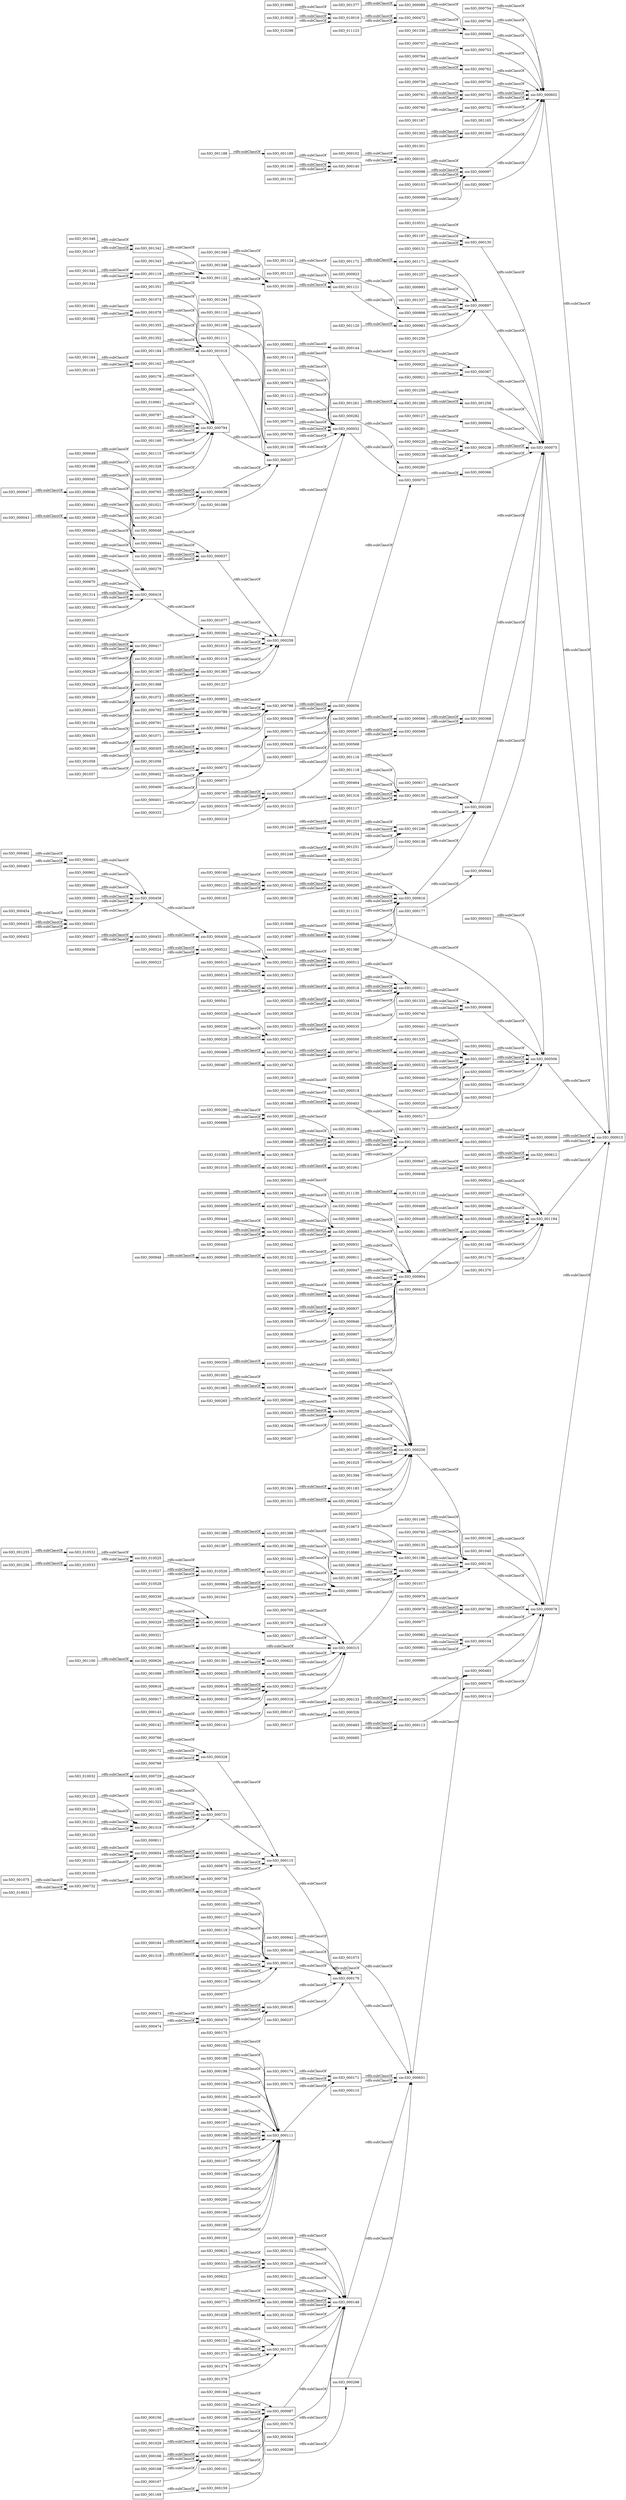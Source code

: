 digraph ar2dtool_diagram { 
rankdir=LR;
size="1000"
node [shape = rectangle, color="black"]; "sio:SIO_001391" "sio:SIO_000929" "sio:SIO_001377" "sio:SIO_001160" "sio:SIO_000613" "sio:SIO_000502" "sio:SIO_000069" "sio:SIO_000529" "sio:SIO_010526" "sio:SIO_000753" "sio:SIO_000170" "sio:SIO_000107" "sio:SIO_000442" "sio:SIO_000141" "sio:SIO_000608" "sio:SIO_000150" "sio:SIO_000521" "sio:SIO_000290" "sio:SIO_000948" "sio:SIO_000654" "sio:SIO_000199" "sio:SIO_001367" "sio:SIO_001032" "sio:SIO_000015" "sio:SIO_000396" "sio:SIO_001041" "sio:SIO_000600" "sio:SIO_000618" "sio:SIO_000977" "sio:SIO_000148" "sio:SIO_000940" "sio:SIO_000432" "sio:SIO_011123" "sio:SIO_000239" "sio:SIO_001070" "sio:SIO_001123" "sio:SIO_000282" "sio:SIO_000786" "sio:SIO_000933" "sio:SIO_000104" "sio:SIO_001183" "sio:SIO_000304" "sio:SIO_000184" "sio:SIO_001099" "sio:SIO_000732" "sio:SIO_001318" "sio:SIO_000913" "sio:SIO_010031" "sio:SIO_000439" "sio:SIO_000133" "sio:SIO_000164" "sio:SIO_010532" "sio:SIO_000049" "sio:SIO_000142" "sio:SIO_000510" "sio:SIO_000169" "sio:SIO_001255" "sio:SIO_000770" "sio:SIO_000419" "sio:SIO_000742" "sio:SIO_000113" "sio:SIO_001166" "sio:SIO_000431" "sio:SIO_001346" "sio:SIO_000320" "sio:SIO_000759" "sio:SIO_000448" "sio:SIO_001115" "sio:SIO_000337" "sio:SIO_001004" "sio:SIO_001021" "sio:SIO_000265" "sio:SIO_000626" "sio:SIO_000296" "sio:SIO_000515" "sio:SIO_000440" "sio:SIO_001302" "sio:SIO_001382" "sio:SIO_000912" "sio:SIO_000262" "sio:SIO_000163" "sio:SIO_001331" "sio:SIO_000729" "sio:SIO_000079" "sio:SIO_000057" "sio:SIO_011131" "sio:SIO_000040" "sio:SIO_000922" "sio:SIO_001389" "sio:SIO_001172" "sio:SIO_000507" "sio:SIO_000201" "sio:SIO_000173" "sio:SIO_001088" "sio:SIO_000767" "sio:SIO_000445" "sio:SIO_000089" "sio:SIO_000461" "sio:SIO_000902" "sio:SIO_001003" "sio:SIO_001350" "sio:SIO_000153" "sio:SIO_000038" "sio:SIO_000750" "sio:SIO_000295" "sio:SIO_000669" "sio:SIO_001013" "sio:SIO_000401" "sio:SIO_000073" "sio:SIO_000437" "sio:SIO_000326" "sio:SIO_000904" "sio:SIO_001073" "sio:SIO_000155" "sio:SIO_000285" "sio:SIO_011130" "sio:SIO_000504" "sio:SIO_001328" "sio:SIO_001388" "sio:SIO_001171" "sio:SIO_000200" "sio:SIO_001251" "sio:SIO_000983" "sio:SIO_001371" "sio:SIO_000764" "sio:SIO_000109" "sio:SIO_000460" "sio:SIO_001260" "sio:SIO_001188" "sio:SIO_000309" "sio:SIO_000152" "sio:SIO_001320" "sio:SIO_000569" "sio:SIO_000458" "sio:SIO_011120" "sio:SIO_001369" "sio:SIO_000138" "sio:SIO_000101" "sio:SIO_000930" "sio:SIO_000470" "sio:SIO_001043" "sio:SIO_000301" "sio:SIO_000181" "sio:SIO_000070" "sio:SIO_000287" "sio:SIO_000648" "sio:SIO_000190" "sio:SIO_001315" "sio:SIO_010065" "sio:SIO_001169" "sio:SIO_000434" "sio:SIO_000450" "sio:SIO_001072" "sio:SIO_000525" "sio:SIO_001081" "sio:SIO_000284" "sio:SIO_001325" "sio:SIO_000980" "sio:SIO_001185" "sio:SIO_000638" "sio:SIO_000944" "sio:SIO_001019" "sio:SIO_001385" "sio:SIO_000195" "sio:SIO_000566" "sio:SIO_001062" "sio:SIO_000091" "sio:SIO_001334" "sio:SIO_000144" "sio:SIO_000512" "sio:SIO_000043" "sio:SIO_000953" "sio:SIO_001168" "sio:SIO_001057" "sio:SIO_000522" "sio:SIO_001117" "sio:SIO_000466" "sio:SIO_000623" "sio:SIO_000683" "sio:SIO_000539" "sio:SIO_000127" "sio:SIO_000360" "sio:SIO_000298" "sio:SIO_000117" "sio:SIO_000762" "sio:SIO_000936" "sio:SIO_000331" "sio:SIO_010028" "sio:SIO_001384" "sio:SIO_000897" "sio:SIO_000160" "sio:SIO_000531" "sio:SIO_000045" "sio:SIO_000367" "sio:SIO_000076" "sio:SIO_010673" "sio:SIO_001119" "sio:SIO_001061" "sio:SIO_000791" "sio:SIO_001333" "sio:SIO_000136" "sio:SIO_001249" "sio:SIO_001162" "sio:SIO_001342" "sio:SIO_000545" "sio:SIO_000755" "sio:SIO_001078" "sio:SIO_001258" "sio:SIO_000042" "sio:SIO_000259" "sio:SIO_001111" "sio:SIO_000509" "sio:SIO_001027" "sio:SIO_000769" "sio:SIO_001374" "sio:SIO_000463" "sio:SIO_000080" "sio:SIO_001323" "sio:SIO_000501" "sio:SIO_010383" "sio:SIO_000602" "sio:SIO_000761" "sio:SIO_000518" "sio:SIO_000979" "sio:SIO_000942" "sio:SIO_000193" "sio:SIO_000530" "sio:SIO_000075" "sio:SIO_001243" "sio:SIO_010068" "sio:SIO_000328" "sio:SIO_001376" "sio:SIO_000455" "sio:SIO_000612" "sio:SIO_000179" "sio:SIO_001075" "sio:SIO_000528" "sio:SIO_000429" "sio:SIO_000788" "sio:SIO_000085" "sio:SIO_000106" "sio:SIO_000441" "sio:SIO_000140" "sio:SIO_000056" "sio:SIO_001373" "sio:SIO_000176" "sio:SIO_000520" "sio:SIO_001108" "sio:SIO_001322" "sio:SIO_001031" "sio:SIO_000094" "sio:SIO_010298" "sio:SIO_001100" "sio:SIO_001016" "sio:SIO_000192" "sio:SIO_000238" "sio:SIO_010067" "sio:SIO_000452" "sio:SIO_000281" "sio:SIO_000178" "sio:SIO_000527" "sio:SIO_000428" "sio:SIO_000907" "sio:SIO_001083" "sio:SIO_001355" "sio:SIO_000257" "sio:SIO_000158" "sio:SIO_000731" "sio:SIO_000305" "sio:SIO_001254" "sio:SIO_000438" "sio:SIO_000917" "sio:SIO_001387" "sio:SIO_000620" "sio:SIO_001396" "sio:SIO_001365" "sio:SIO_000168" "sio:SIO_000013" "sio:SIO_001064" "sio:SIO_000418" "sio:SIO_000114" "sio:SIO_001165" "sio:SIO_000430" "sio:SIO_001345" "sio:SIO_000473" "sio:SIO_000447" "sio:SIO_001114" "sio:SIO_000280" "sio:SIO_000670" "sio:SIO_001020" "sio:SIO_000468" "sio:SIO_000625" "sio:SIO_000752" "sio:SIO_000083" "sio:SIO_001301" "sio:SIO_001330" "sio:SIO_000119" "sio:SIO_001246" "sio:SIO_000911" "sio:SIO_000403" "sio:SIO_000947" "sio:SIO_000938" "sio:SIO_000916" "sio:SIO_000319" "sio:SIO_000261" "sio:SIO_000162" "sio:SIO_000728" "sio:SIO_000189" "sio:SIO_000533" "sio:SIO_000078" "sio:SIO_000167" "sio:SIO_000653" "sio:SIO_000198" "sio:SIO_000417" "sio:SIO_000111" "sio:SIO_001344" "sio:SIO_001164" "sio:SIO_000617" "sio:SIO_001053" "sio:SIO_000147" "sio:SIO_000757" "sio:SIO_000766" "sio:SIO_001089" "sio:SIO_001113" "sio:SIO_001029" "sio:SIO_001122" "sio:SIO_000535" "sio:SIO_000585" "sio:SIO_001300" "sio:SIO_000932" "sio:SIO_000299" "sio:SIO_000082" "sio:SIO_000785" "sio:SIO_000686" "sio:SIO_000103" "sio:SIO_001380" "sio:SIO_000183" "sio:SIO_001317" "sio:SIO_000099" "sio:SIO_000279" "sio:SIO_000318" "sio:SIO_001245" "sio:SIO_000048" "sio:SIO_000541" "sio:SIO_010531" "sio:SIO_000457" "sio:SIO_000939" "sio:SIO_000741" "sio:SIO_001327" "sio:SIO_001170" "sio:SIO_001197" "sio:SIO_000982" "sio:SIO_001370" "sio:SIO_000108" "sio:SIO_001187" "sio:SIO_000308" "sio:SIO_000151" "sio:SIO_000368" "sio:SIO_010019" "sio:SIO_000067" "sio:SIO_000568" "sio:SIO_000423" "sio:SIO_000264" "sio:SIO_000100" "sio:SIO_000514" "sio:SIO_000180" "sio:SIO_001042" "sio:SIO_001069" "sio:SIO_000647" "sio:SIO_001314" "sio:SIO_001018" "sio:SIO_001071" "sio:SIO_000524" "sio:SIO_001191" "sio:SIO_000009" "sio:SIO_001352" "sio:SIO_000129" "sio:SIO_010061" "sio:SIO_000921" "sio:SIO_000675" "sio:SIO_000909" "sio:SIO_010528" "sio:SIO_000052" "sio:SIO_000172" "sio:SIO_000519" "sio:SIO_000952" "sio:SIO_000444" "sio:SIO_000088" "sio:SIO_000333" "sio:SIO_000032" "sio:SIO_000121" "sio:SIO_000010" "sio:SIO_000037" "sio:SIO_000090" "sio:SIO_000622" "sio:SIO_000511" "sio:SIO_000771" "sio:SIO_000116" "sio:SIO_001167" "sio:SIO_001347" "sio:SIO_000316" "sio:SIO_000449" "sio:SIO_001116" "sio:SIO_000903" "sio:SIO_000465" "sio:SIO_000154" "sio:SIO_010525" "sio:SIO_000503" "sio:SIO_000754" "sio:SIO_001250" "sio:SIO_000935" "sio:SIO_001349" "sio:SIO_010053" "sio:SIO_001383" "sio:SIO_000366" "sio:SIO_000186" "sio:SIO_000031" "sio:SIO_001332" "sio:SIO_000792" "sio:SIO_000135" "sio:SIO_001248" "sio:SIO_001368" "sio:SIO_001257" "sio:SIO_001077" "sio:SIO_001040" "sio:SIO_000041" "sio:SIO_001110" "sio:SIO_000619" "sio:SIO_000978" "sio:SIO_000508" "sio:SIO_000359" "sio:SIO_001026" "sio:SIO_000433" "sio:SIO_000768" "sio:SIO_000693" "sio:SIO_001124" "sio:SIO_000500" "sio:SIO_001324" "sio:SIO_000934" "sio:SIO_000267" "sio:SIO_000760" "sio:SIO_000787" "sio:SIO_000688" "sio:SIO_000517" "sio:SIO_000105" "sio:SIO_001184" "sio:SIO_000943" "sio:SIO_000185" "sio:SIO_000074" "sio:SIO_001319" "sio:SIO_000194" "sio:SIO_000914" "sio:SIO_000565" "sio:SIO_010032" "sio:SIO_000454" "sio:SIO_000329" "sio:SIO_000165" "sio:SIO_000143" "sio:SIO_010533" "sio:SIO_001194" "sio:SIO_001256" "sio:SIO_000743" "sio:SIO_000789" "sio:SIO_000483" "sio:SIO_000924" "sio:SIO_001025" "sio:SIO_001056" "sio:SIO_000321" "sio:SIO_001372" "sio:SIO_000175" "sio:SIO_000237" "sio:SIO_001189" "sio:SIO_001107" "sio:SIO_001321" "sio:SIO_000266" "sio:SIO_000297" "sio:SIO_001121" "sio:SIO_000516" "sio:SIO_000275" "sio:SIO_000993" "sio:SIO_000302" "sio:SIO_000330" "sio:SIO_000191" "sio:SIO_010066" "sio:SIO_000391" "sio:SIO_000453" "sio:SIO_000526" "sio:SIO_000906" "sio:SIO_001082" "sio:SIO_001354" "sio:SIO_000256" "sio:SIO_000157" "sio:SIO_000923" "sio:SIO_000506" "sio:SIO_000174" "sio:SIO_001253" "sio:SIO_000446" "sio:SIO_000462" "sio:SIO_001351" "sio:SIO_000012" "sio:SIO_000039" "sio:SIO_001065" "sio:SIO_001337" "sio:SIO_001120" "sio:SIO_000472" "sio:SIO_000072" "sio:SIO_000289" "sio:SIO_000402" "sio:SIO_000327" "sio:SIO_000467" "sio:SIO_001074" "sio:SIO_000156" "sio:SIO_000505" "sio:SIO_001252" "sio:SIO_000705" "sio:SIO_000937" "sio:SIO_000765" "sio:SIO_001261" "sio:SIO_000915" "sio:SIO_000946" "sio:SIO_000188" "sio:SIO_001394" "sio:SIO_000166" "sio:SIO_000534" "sio:SIO_000197" "sio:SIO_001030" "sio:SIO_000794" "sio:SIO_000459" "sio:SIO_000137" "sio:SIO_001163" "sio:SIO_000616" "sio:SIO_001343" "sio:SIO_000471" "sio:SIO_001079" "sio:SIO_001259" "sio:SIO_000071" "sio:SIO_001112" "sio:SIO_001028" "sio:SIO_000435" "sio:SIO_000451" "sio:SIO_001080" "sio:SIO_000220" "sio:SIO_000081" "sio:SIO_000931" "sio:SIO_000102" "sio:SIO_000981" "sio:SIO_000182" "sio:SIO_000730" "sio:SIO_001316" "sio:SIO_000098" "sio:SIO_000317" "sio:SIO_000945" "sio:SIO_001386" "sio:SIO_000131" "sio:SIO_001244" "sio:SIO_000651" "sio:SIO_000196" "sio:SIO_000047" "sio:SIO_000540" "sio:SIO_000567" "sio:SIO_000456" "sio:SIO_001063" "sio:SIO_000740" "sio:SIO_001335" "sio:SIO_001196" "sio:SIO_001241" "sio:SIO_000044" "sio:SIO_000400" "sio:SIO_001058" "sio:SIO_000177" "sio:SIO_000523" "sio:SIO_001109" "sio:SIO_000263" "sio:SIO_000513" "sio:SIO_000964" "sio:SIO_001068" "sio:SIO_000097" "sio:SIO_000118" "sio:SIO_000763" "sio:SIO_000910" "sio:SIO_001017" "sio:SIO_000130" "sio:SIO_000811" "sio:SIO_000161" "sio:SIO_001118" "sio:SIO_000046" "sio:SIO_000532" "sio:SIO_000077" "sio:SIO_001190" "sio:SIO_000110" "sio:SIO_001161" "sio:SIO_010060" "sio:SIO_000920" "sio:SIO_000908" "sio:SIO_010527" "sio:SIO_000756" "sio:SIO_000258" "sio:SIO_000171" "sio:SIO_000159" "sio:SIO_000443" "sio:SIO_000087" "sio:SIO_000306" "sio:SIO_000493" "sio:SIO_000898" "sio:SIO_000120" "sio:SIO_001375" "sio:SIO_000464" "sio:SIO_000621" "sio:SIO_000546" "sio:SIO_000115" "sio:SIO_000315" "sio:SIO_000474" "sio:SIO_001348" ; /*classes style*/
	"sio:SIO_000920" -> "sio:SIO_000367" [ label = "rdfs:subClassOf" ];
	"sio:SIO_000177" -> "sio:SIO_000944" [ label = "rdfs:subClassOf" ];
	"sio:SIO_000569" -> "sio:SIO_000368" [ label = "rdfs:subClassOf" ];
	"sio:SIO_000443" -> "sio:SIO_000083" [ label = "rdfs:subClassOf" ];
	"sio:SIO_001068" -> "sio:SIO_000403" [ label = "rdfs:subClassOf" ];
	"sio:SIO_000147" -> "sio:SIO_000133" [ label = "rdfs:subClassOf" ];
	"sio:SIO_000539" -> "sio:SIO_000511" [ label = "rdfs:subClassOf" ];
	"sio:SIO_001334" -> "sio:SIO_000511" [ label = "rdfs:subClassOf" ];
	"sio:SIO_000328" -> "sio:SIO_000115" [ label = "rdfs:subClassOf" ];
	"sio:SIO_001249" -> "sio:SIO_001254" [ label = "rdfs:subClassOf" ];
	"sio:SIO_001249" -> "sio:SIO_001253" [ label = "rdfs:subClassOf" ];
	"sio:SIO_001123" -> "sio:SIO_001121" [ label = "rdfs:subClassOf" ];
	"sio:SIO_000117" -> "sio:SIO_000116" [ label = "rdfs:subClassOf" ];
	"sio:SIO_000509" -> "sio:SIO_000532" [ label = "rdfs:subClassOf" ];
	"sio:SIO_010528" -> "sio:SIO_010526" [ label = "rdfs:subClassOf" ];
	"sio:SIO_000189" -> "sio:SIO_000111" [ label = "rdfs:subClassOf" ];
	"sio:SIO_000540" -> "sio:SIO_000516" [ label = "rdfs:subClassOf" ];
	"sio:SIO_000932" -> "sio:SIO_000911" [ label = "rdfs:subClassOf" ];
	"sio:SIO_000455" -> "sio:SIO_000450" [ label = "rdfs:subClassOf" ];
	"sio:SIO_001376" -> "sio:SIO_001373" [ label = "rdfs:subClassOf" ];
	"sio:SIO_001250" -> "sio:SIO_000897" [ label = "rdfs:subClassOf" ];
	"sio:SIO_001165" -> "sio:SIO_000602" [ label = "rdfs:subClassOf" ];
	"sio:SIO_000510" -> "sio:SIO_000612" [ label = "rdfs:subClassOf" ];
	"sio:SIO_000159" -> "sio:SIO_000087" [ label = "rdfs:subClassOf" ];
	"sio:SIO_000902" -> "sio:SIO_000458" [ label = "rdfs:subClassOf" ];
	"sio:SIO_001346" -> "sio:SIO_001342" [ label = "rdfs:subClassOf" ];
	"sio:SIO_000129" -> "sio:SIO_000148" [ label = "rdfs:subClassOf" ];
	"sio:SIO_000190" -> "sio:SIO_000111" [ label = "rdfs:subClassOf" ];
	"sio:SIO_001316" -> "sio:SIO_000150" [ label = "rdfs:subClassOf" ];
	"sio:SIO_000763" -> "sio:SIO_000762" [ label = "rdfs:subClassOf" ];
	"sio:SIO_000160" -> "sio:SIO_000162" [ label = "rdfs:subClassOf" ];
	"sio:SIO_001081" -> "sio:SIO_001078" [ label = "rdfs:subClassOf" ];
	"sio:SIO_000944" -> "sio:SIO_000075" [ label = "rdfs:subClassOf" ];
	"sio:SIO_000075" -> "sio:SIO_000015" [ label = "rdfs:subClassOf" ];
	"sio:SIO_000467" -> "sio:SIO_000743" [ label = "rdfs:subClassOf" ];
	"sio:SIO_001388" -> "sio:SIO_001385" [ label = "rdfs:subClassOf" ];
	"sio:SIO_000256" -> "sio:SIO_000136" [ label = "rdfs:subClassOf" ];
	"sio:SIO_000648" -> "sio:SIO_000510" [ label = "rdfs:subClassOf" ];
	"sio:SIO_000130" -> "sio:SIO_000075" [ label = "rdfs:subClassOf" ];
	"sio:SIO_000522" -> "sio:SIO_000521" [ label = "rdfs:subClassOf" ];
	"sio:SIO_000914" -> "sio:SIO_000912" [ label = "rdfs:subClassOf" ];
	"sio:SIO_000045" -> "sio:SIO_000044" [ label = "rdfs:subClassOf" ];
	"sio:SIO_000437" -> "sio:SIO_000507" [ label = "rdfs:subClassOf" ];
	"sio:SIO_000618" -> "sio:SIO_000090" [ label = "rdfs:subClassOf" ];
	"sio:SIO_000100" -> "sio:SIO_000097" [ label = "rdfs:subClassOf" ];
	"sio:SIO_001021" -> "sio:SIO_000638" [ label = "rdfs:subClassOf" ];
	"sio:SIO_011120" -> "sio:SIO_000396" [ label = "rdfs:subClassOf" ];
	"sio:SIO_001328" -> "sio:SIO_000794" [ label = "rdfs:subClassOf" ];
	"sio:SIO_001117" -> "sio:SIO_000150" [ label = "rdfs:subClassOf" ];
	"sio:SIO_000298" -> "sio:SIO_000651" [ label = "rdfs:subClassOf" ];
	"sio:SIO_000172" -> "sio:SIO_000328" [ label = "rdfs:subClassOf" ];
	"sio:SIO_000087" -> "sio:SIO_000148" [ label = "rdfs:subClassOf" ];
	"sio:SIO_001063" -> "sio:SIO_000620" [ label = "rdfs:subClassOf" ];
	"sio:SIO_001189" -> "sio:SIO_000140" [ label = "rdfs:subClassOf" ];
	"sio:SIO_000142" -> "sio:SIO_000141" [ label = "rdfs:subClassOf" ];
	"sio:SIO_000534" -> "sio:SIO_000511" [ label = "rdfs:subClassOf" ];
	"sio:SIO_000057" -> "sio:SIO_000056" [ label = "rdfs:subClassOf" ];
	"sio:SIO_000449" -> "sio:SIO_000448" [ label = "rdfs:subClassOf" ];
	"sio:SIO_001244" -> "sio:SIO_001243" [ label = "rdfs:subClassOf" ];
	"sio:SIO_000238" -> "sio:SIO_000075" [ label = "rdfs:subClassOf" ];
	"sio:SIO_000504" -> "sio:SIO_000506" [ label = "rdfs:subClassOf" ];
	"sio:SIO_000419" -> "sio:SIO_000080" [ label = "rdfs:subClassOf" ];
	"sio:SIO_000787" -> "sio:SIO_000794" [ label = "rdfs:subClassOf" ];
	"sio:SIO_001190" -> "sio:SIO_000140" [ label = "rdfs:subClassOf" ];
	"sio:SIO_001003" -> "sio:SIO_001004" [ label = "rdfs:subClassOf" ];
	"sio:SIO_000184" -> "sio:SIO_000183" [ label = "rdfs:subClassOf" ];
	"sio:SIO_000450" -> "sio:SIO_000521" [ label = "rdfs:subClassOf" ];
	"sio:SIO_000099" -> "sio:SIO_000097" [ label = "rdfs:subClassOf" ];
	"sio:SIO_001371" -> "sio:SIO_001373" [ label = "rdfs:subClassOf" ];
	"sio:SIO_000757" -> "sio:SIO_000753" [ label = "rdfs:subClassOf" ];
	"sio:SIO_001160" -> "sio:SIO_000794" [ label = "rdfs:subClassOf" ];
	"sio:SIO_001075" -> "sio:SIO_000732" [ label = "rdfs:subClassOf" ];
	"sio:SIO_000154" -> "sio:SIO_000087" [ label = "rdfs:subClassOf" ];
	"sio:SIO_000546" -> "sio:SIO_000616" [ label = "rdfs:subClassOf" ];
	"sio:SIO_000546" -> "sio:SIO_000506" [ label = "rdfs:subClassOf" ];
	"sio:SIO_000938" -> "sio:SIO_000937" [ label = "rdfs:subClassOf" ];
	"sio:SIO_000069" -> "sio:SIO_000602" [ label = "rdfs:subClassOf" ];
	"sio:SIO_001256" -> "sio:SIO_010533" [ label = "rdfs:subClassOf" ];
	"sio:SIO_000516" -> "sio:SIO_000511" [ label = "rdfs:subClassOf" ];
	"sio:SIO_000908" -> "sio:SIO_000934" [ label = "rdfs:subClassOf" ];
	"sio:SIO_000039" -> "sio:SIO_000038" [ label = "rdfs:subClassOf" ];
	"sio:SIO_000305" -> "sio:SIO_000613" [ label = "rdfs:subClassOf" ];
	"sio:SIO_001100" -> "sio:SIO_000626" [ label = "rdfs:subClassOf" ];
	"sio:SIO_000281" -> "sio:SIO_000238" [ label = "rdfs:subClassOf" ];
	"sio:SIO_000196" -> "sio:SIO_000111" [ label = "rdfs:subClassOf" ];
	"sio:SIO_000009" -> "sio:SIO_000015" [ label = "rdfs:subClassOf" ];
	"sio:SIO_010028" -> "sio:SIO_010019" [ label = "rdfs:subClassOf" ];
	"sio:SIO_000070" -> "sio:SIO_000366" [ label = "rdfs:subClassOf" ];
	"sio:SIO_000462" -> "sio:SIO_000461" [ label = "rdfs:subClassOf" ];
	"sio:SIO_001383" -> "sio:SIO_000120" [ label = "rdfs:subClassOf" ];
	"sio:SIO_000769" -> "sio:SIO_000052" [ label = "rdfs:subClassOf" ];
	"sio:SIO_001172" -> "sio:SIO_001171" [ label = "rdfs:subClassOf" ];
	"sio:SIO_000166" -> "sio:SIO_000165" [ label = "rdfs:subClassOf" ];
	"sio:SIO_000040" -> "sio:SIO_000038" [ label = "rdfs:subClassOf" ];
	"sio:SIO_000432" -> "sio:SIO_000417" [ label = "rdfs:subClassOf" ];
	"sio:SIO_000613" -> "sio:SIO_000788" [ label = "rdfs:subClassOf" ];
	"sio:SIO_000981" -> "sio:SIO_000104" [ label = "rdfs:subClassOf" ];
	"sio:SIO_001057" -> "sio:SIO_001071" [ label = "rdfs:subClassOf" ];
	"sio:SIO_000136" -> "sio:SIO_000078" [ label = "rdfs:subClassOf" ];
	"sio:SIO_000528" -> "sio:SIO_000527" [ label = "rdfs:subClassOf" ];
	"sio:SIO_000010" -> "sio:SIO_000009" [ label = "rdfs:subClassOf" ];
	"sio:SIO_000402" -> "sio:SIO_000072" [ label = "rdfs:subClassOf" ];
	"sio:SIO_001323" -> "sio:SIO_000731" [ label = "rdfs:subClassOf" ];
	"sio:SIO_000317" -> "sio:SIO_000315" [ label = "rdfs:subClassOf" ];
	"sio:SIO_000770" -> "sio:SIO_000052" [ label = "rdfs:subClassOf" ];
	"sio:SIO_001112" -> "sio:SIO_000052" [ label = "rdfs:subClassOf" ];
	"sio:SIO_000106" -> "sio:SIO_000087" [ label = "rdfs:subClassOf" ];
	"sio:SIO_001027" -> "sio:SIO_000088" [ label = "rdfs:subClassOf" ];
	"sio:SIO_000082" -> "sio:SIO_000081" [ label = "rdfs:subClassOf" ];
	"sio:SIO_000474" -> "sio:SIO_000470" [ label = "rdfs:subClassOf" ];
	"sio:SIO_000740" -> "sio:SIO_000608" [ label = "rdfs:subClassOf" ];
	"sio:SIO_000263" -> "sio:SIO_000259" [ label = "rdfs:subClassOf" ];
	"sio:SIO_001184" -> "sio:SIO_001018" [ label = "rdfs:subClassOf" ];
	"sio:SIO_000921" -> "sio:SIO_000367" [ label = "rdfs:subClassOf" ];
	"sio:SIO_000178" -> "sio:SIO_000794" [ label = "rdfs:subClassOf" ];
	"sio:SIO_001099" -> "sio:SIO_000625" [ label = "rdfs:subClassOf" ];
	"sio:SIO_000052" -> "sio:SIO_000070" [ label = "rdfs:subClassOf" ];
	"sio:SIO_000444" -> "sio:SIO_000443" [ label = "rdfs:subClassOf" ];
	"sio:SIO_001365" -> "sio:SIO_000258" [ label = "rdfs:subClassOf" ];
	"sio:SIO_000359" -> "sio:SIO_001053" [ label = "rdfs:subClassOf" ];
	"sio:SIO_000625" -> "sio:SIO_000600" [ label = "rdfs:subClassOf" ];
	"sio:SIO_000148" -> "sio:SIO_000651" [ label = "rdfs:subClassOf" ];
	"sio:SIO_001069" -> "sio:SIO_000403" [ label = "rdfs:subClassOf" ];
	"sio:SIO_000993" -> "sio:SIO_000897" [ label = "rdfs:subClassOf" ];
	"sio:SIO_001335" -> "sio:SIO_000507" [ label = "rdfs:subClassOf" ];
	"sio:SIO_000329" -> "sio:SIO_000320" [ label = "rdfs:subClassOf" ];
	"sio:SIO_001124" -> "sio:SIO_001121" [ label = "rdfs:subClassOf" ];
	"sio:SIO_000118" -> "sio:SIO_000116" [ label = "rdfs:subClassOf" ];
	"sio:SIO_000094" -> "sio:SIO_000075" [ label = "rdfs:subClassOf" ];
	"sio:SIO_000360" -> "sio:SIO_000256" [ label = "rdfs:subClassOf" ];
	"sio:SIO_000752" -> "sio:SIO_000602" [ label = "rdfs:subClassOf" ];
	"sio:SIO_000275" -> "sio:SIO_000483" [ label = "rdfs:subClassOf" ];
	"sio:SIO_001196" -> "sio:SIO_000136" [ label = "rdfs:subClassOf" ];
	"sio:SIO_001070" -> "sio:SIO_000367" [ label = "rdfs:subClassOf" ];
	"sio:SIO_000541" -> "sio:SIO_000540" [ label = "rdfs:subClassOf" ];
	"sio:SIO_000933" -> "sio:SIO_000904" [ label = "rdfs:subClassOf" ];
	"sio:SIO_000456" -> "sio:SIO_000455" [ label = "rdfs:subClassOf" ];
	"sio:SIO_001377" -> "sio:SIO_000089" [ label = "rdfs:subClassOf" ];
	"sio:SIO_000330" -> "sio:SIO_000320" [ label = "rdfs:subClassOf" ];
	"sio:SIO_001251" -> "sio:SIO_001246" [ label = "rdfs:subClassOf" ];
	"sio:SIO_001166" -> "sio:SIO_000136" [ label = "rdfs:subClassOf" ];
	"sio:SIO_001040" -> "sio:SIO_000078" [ label = "rdfs:subClassOf" ];
	"sio:SIO_000511" -> "sio:SIO_000608" [ label = "rdfs:subClassOf" ];
	"sio:SIO_000903" -> "sio:SIO_000458" [ label = "rdfs:subClassOf" ];
	"sio:SIO_010053" -> "sio:SIO_001196" [ label = "rdfs:subClassOf" ];
	"sio:SIO_001347" -> "sio:SIO_001342" [ label = "rdfs:subClassOf" ];
	"sio:SIO_000794" -> "sio:SIO_000257" [ label = "rdfs:subClassOf" ];
	"sio:SIO_000191" -> "sio:SIO_000111" [ label = "rdfs:subClassOf" ];
	"sio:SIO_001317" -> "sio:SIO_000116" [ label = "rdfs:subClassOf" ];
	"sio:SIO_000764" -> "sio:SIO_000762" [ label = "rdfs:subClassOf" ];
	"sio:SIO_000287" -> "sio:SIO_000009" [ label = "rdfs:subClassOf" ];
	"sio:SIO_000161" -> "sio:SIO_000087" [ label = "rdfs:subClassOf" ];
	"sio:SIO_001082" -> "sio:SIO_001078" [ label = "rdfs:subClassOf" ];
	"sio:SIO_000945" -> "sio:SIO_001332" [ label = "rdfs:subClassOf" ];
	"sio:SIO_000076" -> "sio:SIO_000091" [ label = "rdfs:subClassOf" ];
	"sio:SIO_000468" -> "sio:SIO_000448" [ label = "rdfs:subClassOf" ];
	"sio:SIO_001389" -> "sio:SIO_001388" [ label = "rdfs:subClassOf" ];
	"sio:SIO_000257" -> "sio:SIO_000052" [ label = "rdfs:subClassOf" ];
	"sio:SIO_000915" -> "sio:SIO_000912" [ label = "rdfs:subClassOf" ];
	"sio:SIO_000131" -> "sio:SIO_000130" [ label = "rdfs:subClassOf" ];
	"sio:SIO_000523" -> "sio:SIO_000522" [ label = "rdfs:subClassOf" ];
	"sio:SIO_010065" -> "sio:SIO_010019" [ label = "rdfs:subClassOf" ];
	"sio:SIO_000046" -> "sio:SIO_000044" [ label = "rdfs:subClassOf" ];
	"sio:SIO_000438" -> "sio:SIO_000056" [ label = "rdfs:subClassOf" ];
	"sio:SIO_000619" -> "sio:SIO_000012" [ label = "rdfs:subClassOf" ];
	"sio:SIO_000101" -> "sio:SIO_000097" [ label = "rdfs:subClassOf" ];
	"sio:SIO_001118" -> "sio:SIO_000150" [ label = "rdfs:subClassOf" ];
	"sio:SIO_000299" -> "sio:SIO_000298" [ label = "rdfs:subClassOf" ];
	"sio:SIO_000173" -> "sio:SIO_000287" [ label = "rdfs:subClassOf" ];
	"sio:SIO_000565" -> "sio:SIO_000566" [ label = "rdfs:subClassOf" ];
	"sio:SIO_000088" -> "sio:SIO_000148" [ label = "rdfs:subClassOf" ];
	"sio:SIO_000620" -> "sio:SIO_000010" [ label = "rdfs:subClassOf" ];
	"sio:SIO_001064" -> "sio:SIO_000620" [ label = "rdfs:subClassOf" ];
	"sio:SIO_000143" -> "sio:SIO_000141" [ label = "rdfs:subClassOf" ];
	"sio:SIO_000535" -> "sio:SIO_000511" [ label = "rdfs:subClassOf" ];
	"sio:SIO_001330" -> "sio:SIO_000069" [ label = "rdfs:subClassOf" ];
	"sio:SIO_001245" -> "sio:SIO_000638" [ label = "rdfs:subClassOf" ];
	"sio:SIO_000239" -> "sio:SIO_000238" [ label = "rdfs:subClassOf" ];
	"sio:SIO_000113" -> "sio:SIO_000483" [ label = "rdfs:subClassOf" ];
	"sio:SIO_000505" -> "sio:SIO_000506" [ label = "rdfs:subClassOf" ];
	"sio:SIO_001300" -> "sio:SIO_000602" [ label = "rdfs:subClassOf" ];
	"sio:SIO_000396" -> "sio:SIO_001194" [ label = "rdfs:subClassOf" ];
	"sio:SIO_000788" -> "sio:SIO_000056" [ label = "rdfs:subClassOf" ];
	"sio:SIO_001191" -> "sio:SIO_000140" [ label = "rdfs:subClassOf" ];
	"sio:SIO_001004" -> "sio:SIO_000360" [ label = "rdfs:subClassOf" ];
	"sio:SIO_000185" -> "sio:SIO_000179" [ label = "rdfs:subClassOf" ];
	"sio:SIO_000451" -> "sio:SIO_000458" [ label = "rdfs:subClassOf" ];
	"sio:SIO_001372" -> "sio:SIO_001373" [ label = "rdfs:subClassOf" ];
	"sio:SIO_000366" -> "sio:SIO_000075" [ label = "rdfs:subClassOf" ];
	"sio:SIO_001161" -> "sio:SIO_000794" [ label = "rdfs:subClassOf" ];
	"sio:SIO_000155" -> "sio:SIO_000087" [ label = "rdfs:subClassOf" ];
	"sio:SIO_000939" -> "sio:SIO_000937" [ label = "rdfs:subClassOf" ];
	"sio:SIO_001342" -> "sio:SIO_001122" [ label = "rdfs:subClassOf" ];
	"sio:SIO_001257" -> "sio:SIO_000897" [ label = "rdfs:subClassOf" ];
	"sio:SIO_000728" -> "sio:SIO_000730" [ label = "rdfs:subClassOf" ];
	"sio:SIO_000602" -> "sio:SIO_000015" [ label = "rdfs:subClassOf" ];
	"sio:SIO_000517" -> "sio:SIO_000505" [ label = "rdfs:subClassOf" ];
	"sio:SIO_000909" -> "sio:SIO_000447" [ label = "rdfs:subClassOf" ];
	"sio:SIO_000493" -> "sio:SIO_000113" [ label = "rdfs:subClassOf" ];
	"sio:SIO_000306" -> "sio:SIO_000148" [ label = "rdfs:subClassOf" ];
	"sio:SIO_000282" -> "sio:SIO_000280" [ label = "rdfs:subClassOf" ];
	"sio:SIO_001016" -> "sio:SIO_001062" [ label = "rdfs:subClassOf" ];
	"sio:SIO_000197" -> "sio:SIO_000111" [ label = "rdfs:subClassOf" ];
	"sio:SIO_000940" -> "sio:SIO_000904" [ label = "rdfs:subClassOf" ];
	"sio:SIO_000071" -> "sio:SIO_000056" [ label = "rdfs:subClassOf" ];
	"sio:SIO_000463" -> "sio:SIO_000461" [ label = "rdfs:subClassOf" ];
	"sio:SIO_001384" -> "sio:SIO_001183" [ label = "rdfs:subClassOf" ];
	"sio:SIO_000910" -> "sio:SIO_000907" [ label = "rdfs:subClassOf" ];
	"sio:SIO_010060" -> "sio:SIO_001196" [ label = "rdfs:subClassOf" ];
	"sio:SIO_000167" -> "sio:SIO_000165" [ label = "rdfs:subClassOf" ];
	"sio:SIO_001088" -> "sio:SIO_000048" [ label = "rdfs:subClassOf" ];
	"sio:SIO_000041" -> "sio:SIO_000038" [ label = "rdfs:subClassOf" ];
	"sio:SIO_000433" -> "sio:SIO_000417" [ label = "rdfs:subClassOf" ];
	"sio:SIO_001354" -> "sio:SIO_000417" [ label = "rdfs:subClassOf" ];
	"sio:SIO_001058" -> "sio:SIO_001072" [ label = "rdfs:subClassOf" ];
	"sio:SIO_000137" -> "sio:SIO_000326" [ label = "rdfs:subClassOf" ];
	"sio:SIO_000529" -> "sio:SIO_000527" [ label = "rdfs:subClassOf" ];
	"sio:SIO_000403" -> "sio:SIO_000620" [ label = "rdfs:subClassOf" ];
	"sio:SIO_000982" -> "sio:SIO_000104" [ label = "rdfs:subClassOf" ];
	"sio:SIO_001324" -> "sio:SIO_001319" [ label = "rdfs:subClassOf" ];
	"sio:SIO_000318" -> "sio:SIO_000013" [ label = "rdfs:subClassOf" ];
	"sio:SIO_000897" -> "sio:SIO_000075" [ label = "rdfs:subClassOf" ];
	"sio:SIO_000771" -> "sio:SIO_000088" [ label = "rdfs:subClassOf" ];
	"sio:SIO_001113" -> "sio:SIO_000052" [ label = "rdfs:subClassOf" ];
	"sio:SIO_000686" -> "sio:SIO_000285" [ label = "rdfs:subClassOf" ];
	"sio:SIO_000107" -> "sio:SIO_000111" [ label = "rdfs:subClassOf" ];
	"sio:SIO_001028" -> "sio:SIO_001026" [ label = "rdfs:subClassOf" ];
	"sio:SIO_000952" -> "sio:SIO_000144" [ label = "rdfs:subClassOf" ];
	"sio:SIO_000083" -> "sio:SIO_000904" [ label = "rdfs:subClassOf" ];
	"sio:SIO_001396" -> "sio:SIO_001080" [ label = "rdfs:subClassOf" ];
	"sio:SIO_000741" -> "sio:SIO_000465" [ label = "rdfs:subClassOf" ];
	"sio:SIO_000264" -> "sio:SIO_000259" [ label = "rdfs:subClassOf" ];
	"sio:SIO_001185" -> "sio:SIO_000731" [ label = "rdfs:subClassOf" ];
	"sio:SIO_000179" -> "sio:SIO_000651" [ label = "rdfs:subClassOf" ];
	"sio:SIO_000179" -> "sio:SIO_000179" [ label = "rdfs:subClassOf" ];
	"sio:SIO_000530" -> "sio:SIO_000527" [ label = "rdfs:subClassOf" ];
	"sio:SIO_000922" -> "sio:SIO_000904" [ label = "rdfs:subClassOf" ];
	"sio:SIO_000445" -> "sio:SIO_000443" [ label = "rdfs:subClassOf" ];
	"sio:SIO_000626" -> "sio:SIO_000625" [ label = "rdfs:subClassOf" ];
	"sio:SIO_000500" -> "sio:SIO_001335" [ label = "rdfs:subClassOf" ];
	"sio:SIO_000391" -> "sio:SIO_000258" [ label = "rdfs:subClassOf" ];
	"sio:SIO_000119" -> "sio:SIO_000116" [ label = "rdfs:subClassOf" ];
	"sio:SIO_000180" -> "sio:SIO_000179" [ label = "rdfs:subClassOf" ];
	"sio:SIO_000964" -> "sio:SIO_001043" [ label = "rdfs:subClassOf" ];
	"sio:SIO_000753" -> "sio:SIO_000602" [ label = "rdfs:subClassOf" ];
	"sio:SIO_001197" -> "sio:SIO_000130" [ label = "rdfs:subClassOf" ];
	"sio:SIO_000150" -> "sio:SIO_000289" [ label = "rdfs:subClassOf" ];
	"sio:SIO_001071" -> "sio:SIO_000943" [ label = "rdfs:subClassOf" ];
	"sio:SIO_000934" -> "sio:SIO_000083" [ label = "rdfs:subClassOf" ];
	"sio:SIO_000457" -> "sio:SIO_000455" [ label = "rdfs:subClassOf" ];
	"sio:SIO_010531" -> "sio:SIO_000130" [ label = "rdfs:subClassOf" ];
	"sio:SIO_000331" -> "sio:SIO_000129" [ label = "rdfs:subClassOf" ];
	"sio:SIO_001252" -> "sio:SIO_001246" [ label = "rdfs:subClassOf" ];
	"sio:SIO_001041" -> "sio:SIO_001043" [ label = "rdfs:subClassOf" ];
	"sio:SIO_001167" -> "sio:SIO_000256" [ label = "rdfs:subClassOf" ];
	"sio:SIO_000638" -> "sio:SIO_000257" [ label = "rdfs:subClassOf" ];
	"sio:SIO_000120" -> "sio:SIO_000116" [ label = "rdfs:subClassOf" ];
	"sio:SIO_000512" -> "sio:SIO_000511" [ label = "rdfs:subClassOf" ];
	"sio:SIO_000904" -> "sio:SIO_000080" [ label = "rdfs:subClassOf" ];
	"sio:SIO_001348" -> "sio:SIO_001350" [ label = "rdfs:subClassOf" ];
	"sio:SIO_000301" -> "sio:SIO_000082" [ label = "rdfs:subClassOf" ];
	"sio:SIO_000608" -> "sio:SIO_000506" [ label = "rdfs:subClassOf" ];
	"sio:SIO_000192" -> "sio:SIO_000111" [ label = "rdfs:subClassOf" ];
	"sio:SIO_001318" -> "sio:SIO_001317" [ label = "rdfs:subClassOf" ];
	"sio:SIO_000765" -> "sio:SIO_000638" [ label = "rdfs:subClassOf" ];
	"sio:SIO_001107" -> "sio:SIO_000091" [ label = "rdfs:subClassOf" ];
	"sio:SIO_000162" -> "sio:SIO_000295" [ label = "rdfs:subClassOf" ];
	"sio:SIO_001083" -> "sio:SIO_000418" [ label = "rdfs:subClassOf" ];
	"sio:SIO_000946" -> "sio:SIO_000904" [ label = "rdfs:subClassOf" ];
	"sio:SIO_000077" -> "sio:SIO_000116" [ label = "rdfs:subClassOf" ];
	"sio:SIO_000258" -> "sio:SIO_000052" [ label = "rdfs:subClassOf" ];
	"sio:SIO_000439" -> "sio:SIO_000056" [ label = "rdfs:subClassOf" ];
	"sio:SIO_001053" -> "sio:SIO_000683" [ label = "rdfs:subClassOf" ];
	"sio:SIO_000524" -> "sio:SIO_000522" [ label = "rdfs:subClassOf" ];
	"sio:SIO_000916" -> "sio:SIO_000915" [ label = "rdfs:subClassOf" ];
	"sio:SIO_000047" -> "sio:SIO_000046" [ label = "rdfs:subClassOf" ];
	"sio:SIO_010066" -> "sio:SIO_000616" [ label = "rdfs:subClassOf" ];
	"sio:SIO_000705" -> "sio:SIO_000315" [ label = "rdfs:subClassOf" ];
	"sio:SIO_000102" -> "sio:SIO_000101" [ label = "rdfs:subClassOf" ];
	"sio:SIO_000470" -> "sio:SIO_000185" [ label = "rdfs:subClassOf" ];
	"sio:SIO_001391" -> "sio:SIO_000621" [ label = "rdfs:subClassOf" ];
	"sio:SIO_001119" -> "sio:SIO_001122" [ label = "rdfs:subClassOf" ];
	"sio:SIO_000651" -> "sio:SIO_000079" [ label = "rdfs:subClassOf" ];
	"sio:SIO_000174" -> "sio:SIO_000171" [ label = "rdfs:subClassOf" ];
	"sio:SIO_000566" -> "sio:SIO_000368" [ label = "rdfs:subClassOf" ];
	"sio:SIO_000089" -> "sio:SIO_000069" [ label = "rdfs:subClassOf" ];
	"sio:SIO_000440" -> "sio:SIO_000507" [ label = "rdfs:subClassOf" ];
	"sio:SIO_000621" -> "sio:SIO_000315" [ label = "rdfs:subClassOf" ];
	"sio:SIO_000144" -> "sio:SIO_000920" [ label = "rdfs:subClassOf" ];
	"sio:SIO_001065" -> "sio:SIO_001004" [ label = "rdfs:subClassOf" ];
	"sio:SIO_001331" -> "sio:SIO_000262" [ label = "rdfs:subClassOf" ];
	"sio:SIO_001246" -> "sio:SIO_000289" [ label = "rdfs:subClassOf" ];
	"sio:SIO_001120" -> "sio:SIO_000983" [ label = "rdfs:subClassOf" ];
	"sio:SIO_000693" -> "sio:SIO_000012" [ label = "rdfs:subClassOf" ];
	"sio:SIO_000114" -> "sio:SIO_000078" [ label = "rdfs:subClassOf" ];
	"sio:SIO_000506" -> "sio:SIO_000015" [ label = "rdfs:subClassOf" ];
	"sio:SIO_010525" -> "sio:SIO_010526" [ label = "rdfs:subClassOf" ];
	"sio:SIO_001301" -> "sio:SIO_001300" [ label = "rdfs:subClassOf" ];
	"sio:SIO_000090" -> "sio:SIO_000136" [ label = "rdfs:subClassOf" ];
	"sio:SIO_000789" -> "sio:SIO_000788" [ label = "rdfs:subClassOf" ];
	"sio:SIO_000186" -> "sio:SIO_000653" [ label = "rdfs:subClassOf" ];
	"sio:SIO_000452" -> "sio:SIO_000451" [ label = "rdfs:subClassOf" ];
	"sio:SIO_001373" -> "sio:SIO_000148" [ label = "rdfs:subClassOf" ];
	"sio:SIO_000367" -> "sio:SIO_000075" [ label = "rdfs:subClassOf" ];
	"sio:SIO_000759" -> "sio:SIO_000755" [ label = "rdfs:subClassOf" ];
	"sio:SIO_001162" -> "sio:SIO_000794" [ label = "rdfs:subClassOf" ];
	"sio:SIO_000156" -> "sio:SIO_000106" [ label = "rdfs:subClassOf" ];
	"sio:SIO_001077" -> "sio:SIO_000258" [ label = "rdfs:subClassOf" ];
	"sio:SIO_001343" -> "sio:SIO_001122" [ label = "rdfs:subClassOf" ];
	"sio:SIO_001258" -> "sio:SIO_000075" [ label = "rdfs:subClassOf" ];
	"sio:SIO_000337" -> "sio:SIO_000256" [ label = "rdfs:subClassOf" ];
	"sio:SIO_000729" -> "sio:SIO_000731" [ label = "rdfs:subClassOf" ];
	"sio:SIO_000518" -> "sio:SIO_000517" [ label = "rdfs:subClassOf" ];
	"sio:SIO_000760" -> "sio:SIO_000755" [ label = "rdfs:subClassOf" ];
	"sio:SIO_001017" -> "sio:SIO_000136" [ label = "rdfs:subClassOf" ];
	"sio:SIO_000675" -> "sio:SIO_000115" [ label = "rdfs:subClassOf" ];
	"sio:SIO_000198" -> "sio:SIO_000111" [ label = "rdfs:subClassOf" ];
	"sio:SIO_000072" -> "sio:SIO_000071" [ label = "rdfs:subClassOf" ];
	"sio:SIO_000464" -> "sio:SIO_000150" [ label = "rdfs:subClassOf" ];
	"sio:SIO_001385" -> "sio:SIO_000090" [ label = "rdfs:subClassOf" ];
	"sio:SIO_000730" -> "sio:SIO_000115" [ label = "rdfs:subClassOf" ];
	"sio:SIO_010061" -> "sio:SIO_000794" [ label = "rdfs:subClassOf" ];
	"sio:SIO_001089" -> "sio:SIO_000257" [ label = "rdfs:subClassOf" ];
	"sio:SIO_000168" -> "sio:SIO_000165" [ label = "rdfs:subClassOf" ];
	"sio:SIO_000911" -> "sio:SIO_000904" [ label = "rdfs:subClassOf" ];
	"sio:SIO_000042" -> "sio:SIO_000038" [ label = "rdfs:subClassOf" ];
	"sio:SIO_000434" -> "sio:SIO_000417" [ label = "rdfs:subClassOf" ];
	"sio:SIO_001355" -> "sio:SIO_001018" [ label = "rdfs:subClassOf" ];
	"sio:SIO_000138" -> "sio:SIO_000289" [ label = "rdfs:subClassOf" ];
	"sio:SIO_001325" -> "sio:SIO_001319" [ label = "rdfs:subClassOf" ];
	"sio:SIO_000012" -> "sio:SIO_000620" [ label = "rdfs:subClassOf" ];
	"sio:SIO_010031" -> "sio:SIO_000732" [ label = "rdfs:subClassOf" ];
	"sio:SIO_000983" -> "sio:SIO_000897" [ label = "rdfs:subClassOf" ];
	"sio:SIO_000319" -> "sio:SIO_000013" [ label = "rdfs:subClassOf" ];
	"sio:SIO_000898" -> "sio:SIO_000897" [ label = "rdfs:subClassOf" ];
	"sio:SIO_001114" -> "sio:SIO_000052" [ label = "rdfs:subClassOf" ];
	"sio:SIO_000295" -> "sio:SIO_000616" [ label = "rdfs:subClassOf" ];
	"sio:SIO_000108" -> "sio:SIO_000078" [ label = "rdfs:subClassOf" ];
	"sio:SIO_001029" -> "sio:SIO_000154" [ label = "rdfs:subClassOf" ];
	"sio:SIO_000953" -> "sio:SIO_000788" [ label = "rdfs:subClassOf" ];
	"sio:SIO_000742" -> "sio:SIO_000741" [ label = "rdfs:subClassOf" ];
	"sio:SIO_000265" -> "sio:SIO_000266" [ label = "rdfs:subClassOf" ];
	"sio:SIO_000531" -> "sio:SIO_000535" [ label = "rdfs:subClassOf" ];
	"sio:SIO_000923" -> "sio:SIO_000898" [ label = "rdfs:subClassOf" ];
	"sio:SIO_000446" -> "sio:SIO_000443" [ label = "rdfs:subClassOf" ];
	"sio:SIO_001367" -> "sio:SIO_001365" [ label = "rdfs:subClassOf" ];
	"sio:SIO_000320" -> "sio:SIO_000317" [ label = "rdfs:subClassOf" ];
	"sio:SIO_001241" -> "sio:SIO_000616" [ label = "rdfs:subClassOf" ];
	"sio:SIO_001030" -> "sio:SIO_000654" [ label = "rdfs:subClassOf" ];
	"sio:SIO_000501" -> "sio:SIO_000512" [ label = "rdfs:subClassOf" ];
	"sio:SIO_001337" -> "sio:SIO_000897" [ label = "rdfs:subClassOf" ];
	"sio:SIO_000181" -> "sio:SIO_000116" [ label = "rdfs:subClassOf" ];
	"sio:SIO_000754" -> "sio:SIO_000602" [ label = "rdfs:subClassOf" ];
	"sio:SIO_000669" -> "sio:SIO_000418" [ label = "rdfs:subClassOf" ];
	"sio:SIO_000151" -> "sio:SIO_000148" [ label = "rdfs:subClassOf" ];
	"sio:SIO_001072" -> "sio:SIO_000953" [ label = "rdfs:subClassOf" ];
	"sio:SIO_000935" -> "sio:SIO_000940" [ label = "rdfs:subClassOf" ];
	"sio:SIO_000458" -> "sio:SIO_000450" [ label = "rdfs:subClassOf" ];
	"sio:SIO_001253" -> "sio:SIO_001246" [ label = "rdfs:subClassOf" ];
	"sio:SIO_001042" -> "sio:SIO_000091" [ label = "rdfs:subClassOf" ];
	"sio:SIO_001168" -> "sio:SIO_001194" [ label = "rdfs:subClassOf" ];
	"sio:SIO_000121" -> "sio:SIO_000162" [ label = "rdfs:subClassOf" ];
	"sio:SIO_000513" -> "sio:SIO_000512" [ label = "rdfs:subClassOf" ];
	"sio:SIO_010532" -> "sio:SIO_010525" [ label = "rdfs:subClassOf" ];
	"sio:SIO_000428" -> "sio:SIO_000417" [ label = "rdfs:subClassOf" ];
	"sio:SIO_001349" -> "sio:SIO_001350" [ label = "rdfs:subClassOf" ];
	"sio:SIO_000302" -> "sio:SIO_000148" [ label = "rdfs:subClassOf" ];
	"sio:SIO_000670" -> "sio:SIO_000418" [ label = "rdfs:subClassOf" ];
	"sio:SIO_001319" -> "sio:SIO_000731" [ label = "rdfs:subClassOf" ];
	"sio:SIO_000193" -> "sio:SIO_000111" [ label = "rdfs:subClassOf" ];
	"sio:SIO_000585" -> "sio:SIO_000256" [ label = "rdfs:subClassOf" ];
	"sio:SIO_000977" -> "sio:SIO_000786" [ label = "rdfs:subClassOf" ];
	"sio:SIO_001380" -> "sio:SIO_000616" [ label = "rdfs:subClassOf" ];
	"sio:SIO_001108" -> "sio:SIO_000052" [ label = "rdfs:subClassOf" ];
	"sio:SIO_000766" -> "sio:SIO_000328" [ label = "rdfs:subClassOf" ];
	"sio:SIO_000289" -> "sio:SIO_000075" [ label = "rdfs:subClassOf" ];
	"sio:SIO_000163" -> "sio:SIO_000162" [ label = "rdfs:subClassOf" ];
	"sio:SIO_000947" -> "sio:SIO_000904" [ label = "rdfs:subClassOf" ];
	"sio:SIO_000078" -> "sio:SIO_000015" [ label = "rdfs:subClassOf" ];
	"sio:SIO_001350" -> "sio:SIO_001121" [ label = "rdfs:subClassOf" ];
	"sio:SIO_000259" -> "sio:SIO_000256" [ label = "rdfs:subClassOf" ];
	"sio:SIO_010067" -> "sio:SIO_010066" [ label = "rdfs:subClassOf" ];
	"sio:SIO_000133" -> "sio:SIO_000275" [ label = "rdfs:subClassOf" ];
	"sio:SIO_000525" -> "sio:SIO_000534" [ label = "rdfs:subClassOf" ];
	"sio:SIO_000917" -> "sio:SIO_000915" [ label = "rdfs:subClassOf" ];
	"sio:SIO_000048" -> "sio:SIO_000037" [ label = "rdfs:subClassOf" ];
	"sio:SIO_001320" -> "sio:SIO_001319" [ label = "rdfs:subClassOf" ];
	"sio:SIO_000103" -> "sio:SIO_000097" [ label = "rdfs:subClassOf" ];
	"sio:SIO_000290" -> "sio:SIO_000285" [ label = "rdfs:subClassOf" ];
	"sio:SIO_011123" -> "sio:SIO_000472" [ label = "rdfs:subClassOf" ];
	"sio:SIO_000471" -> "sio:SIO_000185" [ label = "rdfs:subClassOf" ];
	"sio:SIO_000175" -> "sio:SIO_000185" [ label = "rdfs:subClassOf" ];
	"sio:SIO_000567" -> "sio:SIO_000569" [ label = "rdfs:subClassOf" ];
	"sio:SIO_000441" -> "sio:SIO_000507" [ label = "rdfs:subClassOf" ];
	"sio:SIO_000622" -> "sio:SIO_000129" [ label = "rdfs:subClassOf" ];
	"sio:SIO_000929" -> "sio:SIO_000940" [ label = "rdfs:subClassOf" ];
	"sio:SIO_001332" -> "sio:SIO_000931" [ label = "rdfs:subClassOf" ];
	"sio:SIO_000326" -> "sio:SIO_000275" [ label = "rdfs:subClassOf" ];
	"sio:SIO_000200" -> "sio:SIO_000111" [ label = "rdfs:subClassOf" ];
	"sio:SIO_001121" -> "sio:SIO_000983" [ label = "rdfs:subClassOf" ];
	"sio:SIO_000115" -> "sio:SIO_000179" [ label = "rdfs:subClassOf" ];
	"sio:SIO_000507" -> "sio:SIO_000506" [ label = "rdfs:subClassOf" ];
	"sio:SIO_010526" -> "sio:SIO_001107" [ label = "rdfs:subClassOf" ];
	"sio:SIO_001302" -> "sio:SIO_001300" [ label = "rdfs:subClassOf" ];
	"sio:SIO_000091" -> "sio:SIO_000090" [ label = "rdfs:subClassOf" ];
	"sio:SIO_000483" -> "sio:SIO_000078" [ label = "rdfs:subClassOf" ];
	"sio:SIO_010019" -> "sio:SIO_000472" [ label = "rdfs:subClassOf" ];
	"sio:SIO_000930" -> "sio:SIO_000904" [ label = "rdfs:subClassOf" ];
	"sio:SIO_000453" -> "sio:SIO_000451" [ label = "rdfs:subClassOf" ];
	"sio:SIO_001374" -> "sio:SIO_001373" [ label = "rdfs:subClassOf" ];
	"sio:SIO_000368" -> "sio:SIO_000075" [ label = "rdfs:subClassOf" ];
	"sio:SIO_001163" -> "sio:SIO_001162" [ label = "rdfs:subClassOf" ];
	"sio:SIO_000157" -> "sio:SIO_000106" [ label = "rdfs:subClassOf" ];
	"sio:SIO_001078" -> "sio:SIO_001018" [ label = "rdfs:subClassOf" ];
	"sio:SIO_000031" -> "sio:SIO_000418" [ label = "rdfs:subClassOf" ];
	"sio:SIO_000423" -> "sio:SIO_000083" [ label = "rdfs:subClassOf" ];
	"sio:SIO_001344" -> "sio:SIO_001119" [ label = "rdfs:subClassOf" ];
	"sio:SIO_001259" -> "sio:SIO_001258" [ label = "rdfs:subClassOf" ];
	"sio:SIO_000791" -> "sio:SIO_000943" [ label = "rdfs:subClassOf" ];
	"sio:SIO_000791" -> "sio:SIO_000789" [ label = "rdfs:subClassOf" ];
	"sio:SIO_000127" -> "sio:SIO_000094" [ label = "rdfs:subClassOf" ];
	"sio:SIO_000519" -> "sio:SIO_000518" [ label = "rdfs:subClassOf" ];
	"sio:SIO_001314" -> "sio:SIO_000418" [ label = "rdfs:subClassOf" ];
	"sio:SIO_000308" -> "sio:SIO_000794" [ label = "rdfs:subClassOf" ];
	"sio:SIO_000761" -> "sio:SIO_000755" [ label = "rdfs:subClassOf" ];
	"sio:SIO_000284" -> "sio:SIO_000256" [ label = "rdfs:subClassOf" ];
	"sio:SIO_001018" -> "sio:SIO_000257" [ label = "rdfs:subClassOf" ];
	"sio:SIO_000199" -> "sio:SIO_000111" [ label = "rdfs:subClassOf" ];
	"sio:SIO_000942" -> "sio:SIO_000179" [ label = "rdfs:subClassOf" ];
	"sio:SIO_000073" -> "sio:SIO_000071" [ label = "rdfs:subClassOf" ];
	"sio:SIO_000465" -> "sio:SIO_000507" [ label = "rdfs:subClassOf" ];
	"sio:SIO_001386" -> "sio:SIO_001385" [ label = "rdfs:subClassOf" ];
	"sio:SIO_001260" -> "sio:SIO_001258" [ label = "rdfs:subClassOf" ];
	"sio:SIO_000731" -> "sio:SIO_000115" [ label = "rdfs:subClassOf" ];
	"sio:SIO_000520" -> "sio:SIO_000505" [ label = "rdfs:subClassOf" ];
	"sio:SIO_000169" -> "sio:SIO_000148" [ label = "rdfs:subClassOf" ];
	"sio:SIO_000912" -> "sio:SIO_000315" [ label = "rdfs:subClassOf" ];
	"sio:SIO_000043" -> "sio:SIO_000039" [ label = "rdfs:subClassOf" ];
	"sio:SIO_000435" -> "sio:SIO_000417" [ label = "rdfs:subClassOf" ];
	"sio:SIO_000616" -> "sio:SIO_000289" [ label = "rdfs:subClassOf" ];
	"sio:SIO_000013" -> "sio:SIO_000056" [ label = "rdfs:subClassOf" ];
	"sio:SIO_010032" -> "sio:SIO_000729" [ label = "rdfs:subClassOf" ];
	"sio:SIO_001115" -> "sio:SIO_000794" [ label = "rdfs:subClassOf" ];
	"sio:SIO_000296" -> "sio:SIO_000295" [ label = "rdfs:subClassOf" ];
	"sio:SIO_000109" -> "sio:SIO_000087" [ label = "rdfs:subClassOf" ];
	"sio:SIO_000688" -> "sio:SIO_000012" [ label = "rdfs:subClassOf" ];
	"sio:SIO_000170" -> "sio:SIO_000148" [ label = "rdfs:subClassOf" ];
	"sio:SIO_000085" -> "sio:SIO_000113" [ label = "rdfs:subClassOf" ];
	"sio:SIO_000743" -> "sio:SIO_000741" [ label = "rdfs:subClassOf" ];
	"sio:SIO_001061" -> "sio:SIO_000620" [ label = "rdfs:subClassOf" ];
	"sio:SIO_000266" -> "sio:SIO_000259" [ label = "rdfs:subClassOf" ];
	"sio:SIO_001187" -> "sio:SIO_000752" [ label = "rdfs:subClassOf" ];
	"sio:SIO_000140" -> "sio:SIO_000101" [ label = "rdfs:subClassOf" ];
	"sio:SIO_000532" -> "sio:SIO_000507" [ label = "rdfs:subClassOf" ];
	"sio:SIO_000924" -> "sio:SIO_001194" [ label = "rdfs:subClassOf" ];
	"sio:SIO_000447" -> "sio:SIO_000083" [ label = "rdfs:subClassOf" ];
	"sio:SIO_001368" -> "sio:SIO_001365" [ label = "rdfs:subClassOf" ];
	"sio:SIO_000321" -> "sio:SIO_000320" [ label = "rdfs:subClassOf" ];
	"sio:SIO_001031" -> "sio:SIO_000654" [ label = "rdfs:subClassOf" ];
	"sio:SIO_000110" -> "sio:SIO_000651" [ label = "rdfs:subClassOf" ];
	"sio:SIO_000502" -> "sio:SIO_000506" [ label = "rdfs:subClassOf" ];
	"sio:SIO_011130" -> "sio:SIO_011120" [ label = "rdfs:subClassOf" ];
	"sio:SIO_000417" -> "sio:SIO_000391" [ label = "rdfs:subClassOf" ];
	"sio:SIO_000785" -> "sio:SIO_000136" [ label = "rdfs:subClassOf" ];
	"sio:SIO_000182" -> "sio:SIO_000116" [ label = "rdfs:subClassOf" ];
	"sio:SIO_000097" -> "sio:SIO_000602" [ label = "rdfs:subClassOf" ];
	"sio:SIO_000755" -> "sio:SIO_000602" [ label = "rdfs:subClassOf" ];
	"sio:SIO_000152" -> "sio:SIO_000148" [ label = "rdfs:subClassOf" ];
	"sio:SIO_001073" -> "sio:SIO_000651" [ label = "rdfs:subClassOf" ];
	"sio:SIO_000936" -> "sio:SIO_000937" [ label = "rdfs:subClassOf" ];
	"sio:SIO_000067" -> "sio:SIO_000602" [ label = "rdfs:subClassOf" ];
	"sio:SIO_000459" -> "sio:SIO_000458" [ label = "rdfs:subClassOf" ];
	"sio:SIO_000333" -> "sio:SIO_000072" [ label = "rdfs:subClassOf" ];
	"sio:SIO_001254" -> "sio:SIO_001246" [ label = "rdfs:subClassOf" ];
	"sio:SIO_010533" -> "sio:SIO_010525" [ label = "rdfs:subClassOf" ];
	"sio:SIO_001169" -> "sio:SIO_000159" [ label = "rdfs:subClassOf" ];
	"sio:SIO_001043" -> "sio:SIO_000091" [ label = "rdfs:subClassOf" ];
	"sio:SIO_000514" -> "sio:SIO_000513" [ label = "rdfs:subClassOf" ];
	"sio:SIO_000906" -> "sio:SIO_000904" [ label = "rdfs:subClassOf" ];
	"sio:SIO_000037" -> "sio:SIO_000258" [ label = "rdfs:subClassOf" ];
	"sio:SIO_000429" -> "sio:SIO_000417" [ label = "rdfs:subClassOf" ];
	"sio:SIO_001013" -> "sio:SIO_000258" [ label = "rdfs:subClassOf" ];
	"sio:SIO_000194" -> "sio:SIO_000111" [ label = "rdfs:subClassOf" ];
	"sio:SIO_000978" -> "sio:SIO_000786" [ label = "rdfs:subClassOf" ];
	"sio:SIO_000460" -> "sio:SIO_000458" [ label = "rdfs:subClassOf" ];
	"sio:SIO_001109" -> "sio:SIO_001108" [ label = "rdfs:subClassOf" ];
	"sio:SIO_000767" -> "sio:SIO_000013" [ label = "rdfs:subClassOf" ];
	"sio:SIO_001170" -> "sio:SIO_001194" [ label = "rdfs:subClassOf" ];
	"sio:SIO_000164" -> "sio:SIO_000087" [ label = "rdfs:subClassOf" ];
	"sio:SIO_000079" -> "sio:SIO_000078" [ label = "rdfs:subClassOf" ];
	"sio:SIO_000948" -> "sio:SIO_000945" [ label = "rdfs:subClassOf" ];
	"sio:SIO_000430" -> "sio:SIO_000417" [ label = "rdfs:subClassOf" ];
	"sio:SIO_001351" -> "sio:SIO_001018" [ label = "rdfs:subClassOf" ];
	"sio:SIO_010068" -> "sio:SIO_010066" [ label = "rdfs:subClassOf" ];
	"sio:SIO_000526" -> "sio:SIO_000534" [ label = "rdfs:subClassOf" ];
	"sio:SIO_000400" -> "sio:SIO_000072" [ label = "rdfs:subClassOf" ];
	"sio:SIO_000049" -> "sio:SIO_000048" [ label = "rdfs:subClassOf" ];
	"sio:SIO_001321" -> "sio:SIO_001319" [ label = "rdfs:subClassOf" ];
	"sio:SIO_000315" -> "sio:SIO_000090" [ label = "rdfs:subClassOf" ];
	"sio:SIO_001110" -> "sio:SIO_001108" [ label = "rdfs:subClassOf" ];
	"sio:SIO_001025" -> "sio:SIO_000256" [ label = "rdfs:subClassOf" ];
	"sio:SIO_000104" -> "sio:SIO_000078" [ label = "rdfs:subClassOf" ];
	"sio:SIO_000683" -> "sio:SIO_000256" [ label = "rdfs:subClassOf" ];
	"sio:SIO_000080" -> "sio:SIO_001194" [ label = "rdfs:subClassOf" ];
	"sio:SIO_000472" -> "sio:SIO_000069" [ label = "rdfs:subClassOf" ];
	"sio:SIO_000261" -> "sio:SIO_000256" [ label = "rdfs:subClassOf" ];
	"sio:SIO_000653" -> "sio:SIO_000115" [ label = "rdfs:subClassOf" ];
	"sio:SIO_000176" -> "sio:SIO_000171" [ label = "rdfs:subClassOf" ];
	"sio:SIO_000568" -> "sio:SIO_000569" [ label = "rdfs:subClassOf" ];
	"sio:SIO_000442" -> "sio:SIO_000083" [ label = "rdfs:subClassOf" ];
	"sio:SIO_000623" -> "sio:SIO_000129" [ label = "rdfs:subClassOf" ];
	"sio:SIO_001333" -> "sio:SIO_000608" [ label = "rdfs:subClassOf" ];
	"sio:SIO_000327" -> "sio:SIO_000320" [ label = "rdfs:subClassOf" ];
	"sio:SIO_001248" -> "sio:SIO_001252" [ label = "rdfs:subClassOf" ];
	"sio:SIO_001248" -> "sio:SIO_001251" [ label = "rdfs:subClassOf" ];
	"sio:SIO_000201" -> "sio:SIO_000111" [ label = "rdfs:subClassOf" ];
	"sio:SIO_001122" -> "sio:SIO_001350" [ label = "rdfs:subClassOf" ];
	"sio:SIO_000116" -> "sio:SIO_000179" [ label = "rdfs:subClassOf" ];
	"sio:SIO_000508" -> "sio:SIO_000532" [ label = "rdfs:subClassOf" ];
	"sio:SIO_010527" -> "sio:SIO_010526" [ label = "rdfs:subClassOf" ];
	"sio:SIO_000750" -> "sio:SIO_000602" [ label = "rdfs:subClassOf" ];
	"sio:SIO_001194" -> "sio:SIO_000015" [ label = "rdfs:subClassOf" ];
	"sio:SIO_000188" -> "sio:SIO_000111" [ label = "rdfs:subClassOf" ];
	"sio:SIO_000931" -> "sio:SIO_000904" [ label = "rdfs:subClassOf" ];
	"sio:SIO_000454" -> "sio:SIO_000451" [ label = "rdfs:subClassOf" ];
	"sio:SIO_001375" -> "sio:SIO_000111" [ label = "rdfs:subClassOf" ];
	"sio:SIO_001164" -> "sio:SIO_001162" [ label = "rdfs:subClassOf" ];
	"sio:SIO_000158" -> "sio:SIO_000295" [ label = "rdfs:subClassOf" ];
	"sio:SIO_001079" -> "sio:SIO_000315" [ label = "rdfs:subClassOf" ];
	"sio:SIO_000032" -> "sio:SIO_000418" [ label = "rdfs:subClassOf" ];
	"sio:SIO_001345" -> "sio:SIO_001119" [ label = "rdfs:subClassOf" ];
	"sio:SIO_000792" -> "sio:SIO_000953" [ label = "rdfs:subClassOf" ];
	"sio:SIO_000792" -> "sio:SIO_000789" [ label = "rdfs:subClassOf" ];
	"sio:SIO_001315" -> "sio:SIO_001316" [ label = "rdfs:subClassOf" ];
	"sio:SIO_000309" -> "sio:SIO_000794" [ label = "rdfs:subClassOf" ];
	"sio:SIO_000762" -> "sio:SIO_000602" [ label = "rdfs:subClassOf" ];
	"sio:SIO_000285" -> "sio:SIO_000012" [ label = "rdfs:subClassOf" ];
	"sio:SIO_001019" -> "sio:SIO_000258" [ label = "rdfs:subClassOf" ];
	"sio:SIO_001080" -> "sio:SIO_000621" [ label = "rdfs:subClassOf" ];
	"sio:SIO_001080" -> "sio:SIO_000315" [ label = "rdfs:subClassOf" ];
	"sio:SIO_000943" -> "sio:SIO_000788" [ label = "rdfs:subClassOf" ];
	"sio:SIO_000074" -> "sio:SIO_000052" [ label = "rdfs:subClassOf" ];
	"sio:SIO_000466" -> "sio:SIO_000742" [ label = "rdfs:subClassOf" ];
	"sio:SIO_001387" -> "sio:SIO_001386" [ label = "rdfs:subClassOf" ];
	"sio:SIO_001261" -> "sio:SIO_001260" [ label = "rdfs:subClassOf" ];
	"sio:SIO_000732" -> "sio:SIO_000728" [ label = "rdfs:subClassOf" ];
	"sio:SIO_000647" -> "sio:SIO_000510" [ label = "rdfs:subClassOf" ];
	"sio:SIO_000521" -> "sio:SIO_000512" [ label = "rdfs:subClassOf" ];
	"sio:SIO_000913" -> "sio:SIO_000912" [ label = "rdfs:subClassOf" ];
	"sio:SIO_000044" -> "sio:SIO_000037" [ label = "rdfs:subClassOf" ];
	"sio:SIO_000617" -> "sio:SIO_000289" [ label = "rdfs:subClassOf" ];
	"sio:SIO_001020" -> "sio:SIO_001019" [ label = "rdfs:subClassOf" ];
	"sio:SIO_001327" -> "sio:SIO_000258" [ label = "rdfs:subClassOf" ];
	"sio:SIO_001116" -> "sio:SIO_000150" [ label = "rdfs:subClassOf" ];
	"sio:SIO_000297" -> "sio:SIO_001194" [ label = "rdfs:subClassOf" ];
	"sio:SIO_000171" -> "sio:SIO_000651" [ label = "rdfs:subClassOf" ];
	"sio:SIO_001062" -> "sio:SIO_001061" [ label = "rdfs:subClassOf" ];
	"sio:SIO_000267" -> "sio:SIO_000259" [ label = "rdfs:subClassOf" ];
	"sio:SIO_001188" -> "sio:SIO_001189" [ label = "rdfs:subClassOf" ];
	"sio:SIO_000141" -> "sio:SIO_000316" [ label = "rdfs:subClassOf" ];
	"sio:SIO_000533" -> "sio:SIO_000540" [ label = "rdfs:subClassOf" ];
	"sio:SIO_000056" -> "sio:SIO_000070" [ label = "rdfs:subClassOf" ];
	"sio:SIO_000448" -> "sio:SIO_001194" [ label = "rdfs:subClassOf" ];
	"sio:SIO_001369" -> "sio:SIO_001368" [ label = "rdfs:subClassOf" ];
	"sio:SIO_001243" -> "sio:SIO_000052" [ label = "rdfs:subClassOf" ];
	"sio:SIO_000237" -> "sio:SIO_000179" [ label = "rdfs:subClassOf" ];
	"sio:SIO_001032" -> "sio:SIO_000654" [ label = "rdfs:subClassOf" ];
	"sio:SIO_000111" -> "sio:SIO_000171" [ label = "rdfs:subClassOf" ];
	"sio:SIO_000503" -> "sio:SIO_000506" [ label = "rdfs:subClassOf" ];
	"sio:SIO_011131" -> "sio:SIO_000616" [ label = "rdfs:subClassOf" ];
	"sio:SIO_000418" -> "sio:SIO_000391" [ label = "rdfs:subClassOf" ];
	"sio:SIO_000786" -> "sio:SIO_000078" [ label = "rdfs:subClassOf" ];
	"sio:SIO_000183" -> "sio:SIO_000116" [ label = "rdfs:subClassOf" ];
	"sio:SIO_000098" -> "sio:SIO_000097" [ label = "rdfs:subClassOf" ];
	"sio:SIO_001370" -> "sio:SIO_001194" [ label = "rdfs:subClassOf" ];
	"sio:SIO_010383" -> "sio:SIO_000619" [ label = "rdfs:subClassOf" ];
	"sio:SIO_000756" -> "sio:SIO_000602" [ label = "rdfs:subClassOf" ];
	"sio:SIO_001074" -> "sio:SIO_001018" [ label = "rdfs:subClassOf" ];
	"sio:SIO_000279" -> "sio:SIO_000037" [ label = "rdfs:subClassOf" ];
	"sio:SIO_010298" -> "sio:SIO_010019" [ label = "rdfs:subClassOf" ];
	"sio:SIO_000153" -> "sio:SIO_001373" [ label = "rdfs:subClassOf" ];
	"sio:SIO_000545" -> "sio:SIO_000506" [ label = "rdfs:subClassOf" ];
	"sio:SIO_000937" -> "sio:SIO_000904" [ label = "rdfs:subClassOf" ];
	"sio:SIO_000811" -> "sio:SIO_000731" [ label = "rdfs:subClassOf" ];
	"sio:SIO_001255" -> "sio:SIO_010532" [ label = "rdfs:subClassOf" ];
	"sio:SIO_000600" -> "sio:SIO_000315" [ label = "rdfs:subClassOf" ];
	"sio:SIO_000515" -> "sio:SIO_000513" [ label = "rdfs:subClassOf" ];
	"sio:SIO_000907" -> "sio:SIO_000904" [ label = "rdfs:subClassOf" ];
	"sio:SIO_000038" -> "sio:SIO_000037" [ label = "rdfs:subClassOf" ];
	"sio:SIO_000304" -> "sio:SIO_000148" [ label = "rdfs:subClassOf" ];
	"sio:SIO_000280" -> "sio:SIO_000238" [ label = "rdfs:subClassOf" ];
	"sio:SIO_000195" -> "sio:SIO_000111" [ label = "rdfs:subClassOf" ];
	"sio:SIO_000979" -> "sio:SIO_000786" [ label = "rdfs:subClassOf" ];
	"sio:SIO_000461" -> "sio:SIO_000458" [ label = "rdfs:subClassOf" ];
	"sio:SIO_001382" -> "sio:SIO_000616" [ label = "rdfs:subClassOf" ];
	"sio:SIO_000768" -> "sio:SIO_000328" [ label = "rdfs:subClassOf" ];
	"sio:SIO_001171" -> "sio:SIO_000897" [ label = "rdfs:subClassOf" ];
	"sio:SIO_000165" -> "sio:SIO_000087" [ label = "rdfs:subClassOf" ];
	"sio:SIO_000431" -> "sio:SIO_000417" [ label = "rdfs:subClassOf" ];
	"sio:SIO_001352" -> "sio:SIO_001018" [ label = "rdfs:subClassOf" ];
	"sio:SIO_000220" -> "sio:SIO_000238" [ label = "rdfs:subClassOf" ];
	"sio:SIO_000612" -> "sio:SIO_000015" [ label = "rdfs:subClassOf" ];
	"sio:SIO_001056" -> "sio:SIO_000613" [ label = "rdfs:subClassOf" ];
	"sio:SIO_000135" -> "sio:SIO_000136" [ label = "rdfs:subClassOf" ];
	"sio:SIO_000527" -> "sio:SIO_000535" [ label = "rdfs:subClassOf" ];
	"sio:SIO_001322" -> "sio:SIO_000731" [ label = "rdfs:subClassOf" ];
	"sio:SIO_000401" -> "sio:SIO_000072" [ label = "rdfs:subClassOf" ];
	"sio:SIO_000980" -> "sio:SIO_000104" [ label = "rdfs:subClassOf" ];
	"sio:SIO_000316" -> "sio:SIO_000315" [ label = "rdfs:subClassOf" ];
	"sio:SIO_001111" -> "sio:SIO_001108" [ label = "rdfs:subClassOf" ];
	"sio:SIO_000105" -> "sio:SIO_000612" [ label = "rdfs:subClassOf" ];
	"sio:SIO_001026" -> "sio:SIO_000148" [ label = "rdfs:subClassOf" ];
	"sio:SIO_000081" -> "sio:SIO_000080" [ label = "rdfs:subClassOf" ];
	"sio:SIO_000473" -> "sio:SIO_000470" [ label = "rdfs:subClassOf" ];
	"sio:SIO_001394" -> "sio:SIO_000256" [ label = "rdfs:subClassOf" ];
	"sio:SIO_010673" -> "sio:SIO_001196" [ label = "rdfs:subClassOf" ];
	"sio:SIO_001183" -> "sio:SIO_000256" [ label = "rdfs:subClassOf" ];
	"sio:SIO_000262" -> "sio:SIO_000256" [ label = "rdfs:subClassOf" ];
	"sio:SIO_000654" -> "sio:SIO_000653" [ label = "rdfs:subClassOf" ];

}
